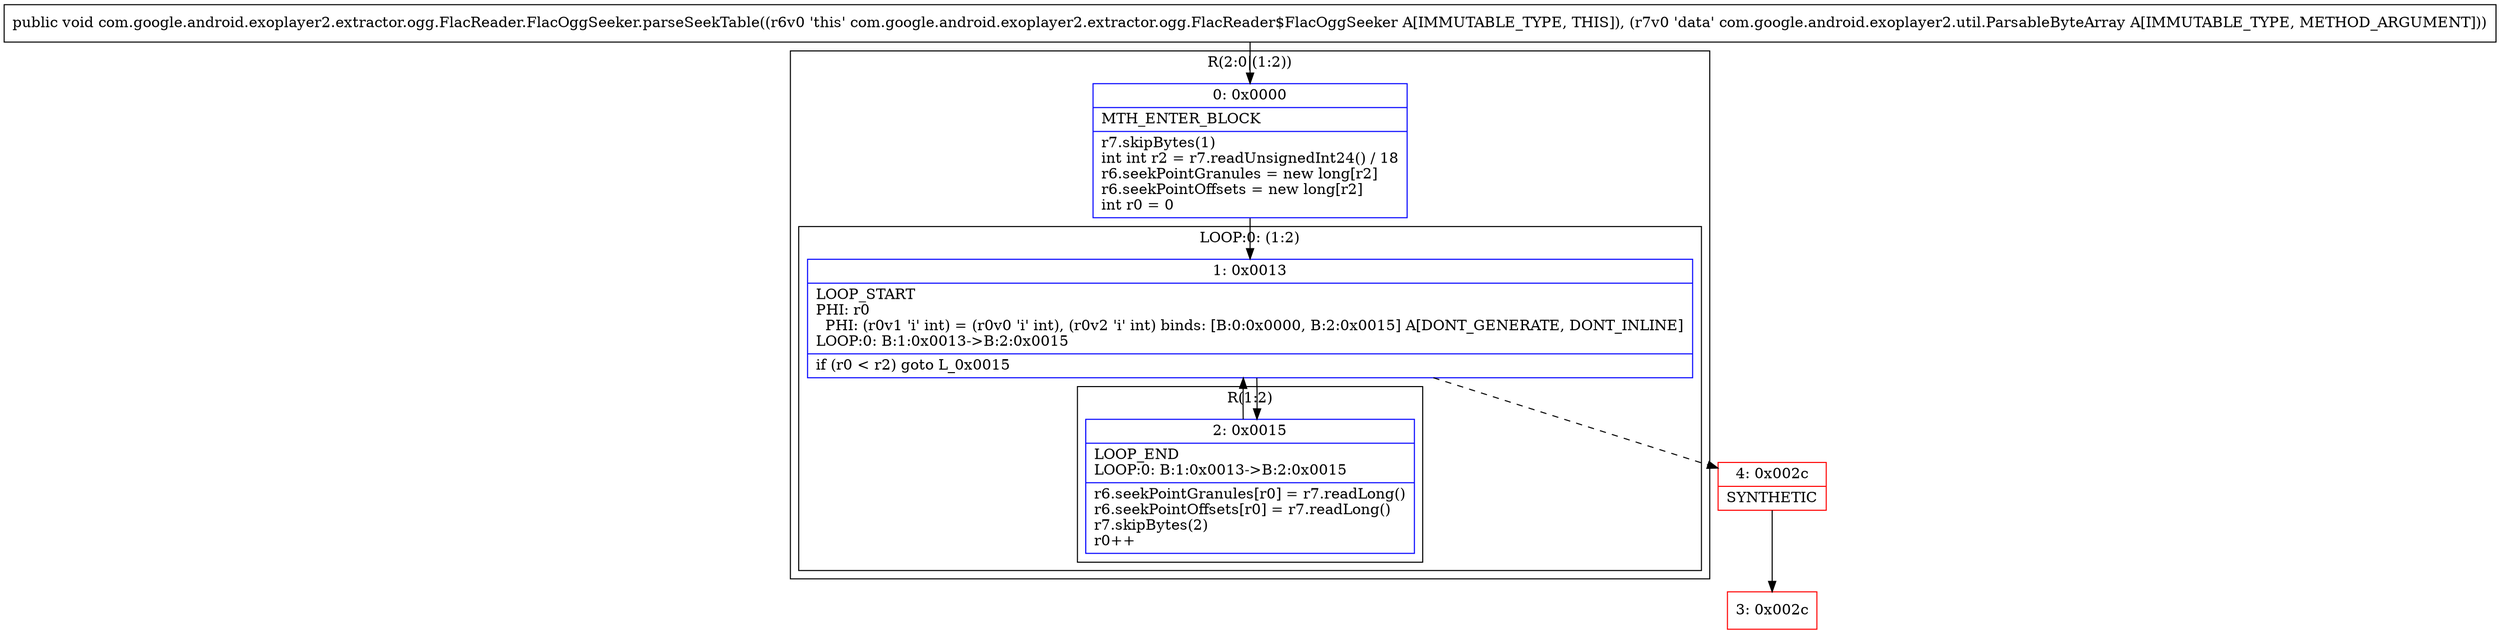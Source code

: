 digraph "CFG forcom.google.android.exoplayer2.extractor.ogg.FlacReader.FlacOggSeeker.parseSeekTable(Lcom\/google\/android\/exoplayer2\/util\/ParsableByteArray;)V" {
subgraph cluster_Region_582447963 {
label = "R(2:0|(1:2))";
node [shape=record,color=blue];
Node_0 [shape=record,label="{0\:\ 0x0000|MTH_ENTER_BLOCK\l|r7.skipBytes(1)\lint int r2 = r7.readUnsignedInt24() \/ 18\lr6.seekPointGranules = new long[r2]\lr6.seekPointOffsets = new long[r2]\lint r0 = 0\l}"];
subgraph cluster_LoopRegion_1799628226 {
label = "LOOP:0: (1:2)";
node [shape=record,color=blue];
Node_1 [shape=record,label="{1\:\ 0x0013|LOOP_START\lPHI: r0 \l  PHI: (r0v1 'i' int) = (r0v0 'i' int), (r0v2 'i' int) binds: [B:0:0x0000, B:2:0x0015] A[DONT_GENERATE, DONT_INLINE]\lLOOP:0: B:1:0x0013\-\>B:2:0x0015\l|if (r0 \< r2) goto L_0x0015\l}"];
subgraph cluster_Region_853626365 {
label = "R(1:2)";
node [shape=record,color=blue];
Node_2 [shape=record,label="{2\:\ 0x0015|LOOP_END\lLOOP:0: B:1:0x0013\-\>B:2:0x0015\l|r6.seekPointGranules[r0] = r7.readLong()\lr6.seekPointOffsets[r0] = r7.readLong()\lr7.skipBytes(2)\lr0++\l}"];
}
}
}
Node_3 [shape=record,color=red,label="{3\:\ 0x002c}"];
Node_4 [shape=record,color=red,label="{4\:\ 0x002c|SYNTHETIC\l}"];
MethodNode[shape=record,label="{public void com.google.android.exoplayer2.extractor.ogg.FlacReader.FlacOggSeeker.parseSeekTable((r6v0 'this' com.google.android.exoplayer2.extractor.ogg.FlacReader$FlacOggSeeker A[IMMUTABLE_TYPE, THIS]), (r7v0 'data' com.google.android.exoplayer2.util.ParsableByteArray A[IMMUTABLE_TYPE, METHOD_ARGUMENT])) }"];
MethodNode -> Node_0;
Node_0 -> Node_1;
Node_1 -> Node_2;
Node_1 -> Node_4[style=dashed];
Node_2 -> Node_1;
Node_4 -> Node_3;
}

